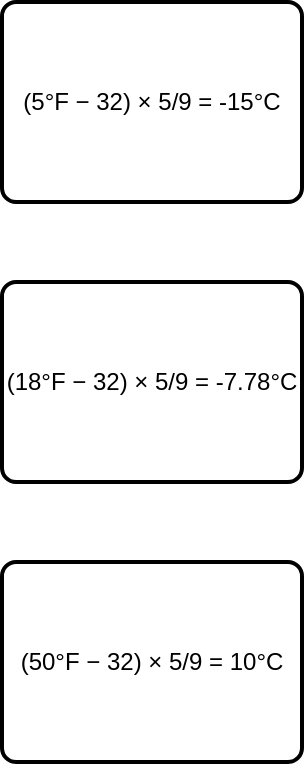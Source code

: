 <mxfile>
    <diagram id="aNlymkcZyZ3w3eDYLGO8" name="Page-1">
        <mxGraphModel dx="594" dy="609" grid="1" gridSize="10" guides="1" tooltips="1" connect="1" arrows="1" fold="1" page="1" pageScale="1" pageWidth="827" pageHeight="1169" math="0" shadow="0">
            <root>
                <mxCell id="0"/>
                <mxCell id="1" parent="0"/>
                <mxCell id="5" value="(50°F − 32) × 5/9 = 10°C" style="rounded=1;whiteSpace=wrap;html=1;absoluteArcSize=1;arcSize=14;strokeWidth=2;" vertex="1" parent="1">
                    <mxGeometry x="339" y="520" width="150" height="100" as="geometry"/>
                </mxCell>
                <mxCell id="6" value="(18°F − 32) × 5/9 = -7.78°C" style="rounded=1;whiteSpace=wrap;html=1;absoluteArcSize=1;arcSize=14;strokeWidth=2;" vertex="1" parent="1">
                    <mxGeometry x="339" y="380" width="150" height="100" as="geometry"/>
                </mxCell>
                <mxCell id="7" value="(5°F − 32) × 5/9 = -15°C" style="rounded=1;whiteSpace=wrap;html=1;absoluteArcSize=1;arcSize=14;strokeWidth=2;" vertex="1" parent="1">
                    <mxGeometry x="339" y="240" width="150" height="100" as="geometry"/>
                </mxCell>
            </root>
        </mxGraphModel>
    </diagram>
</mxfile>